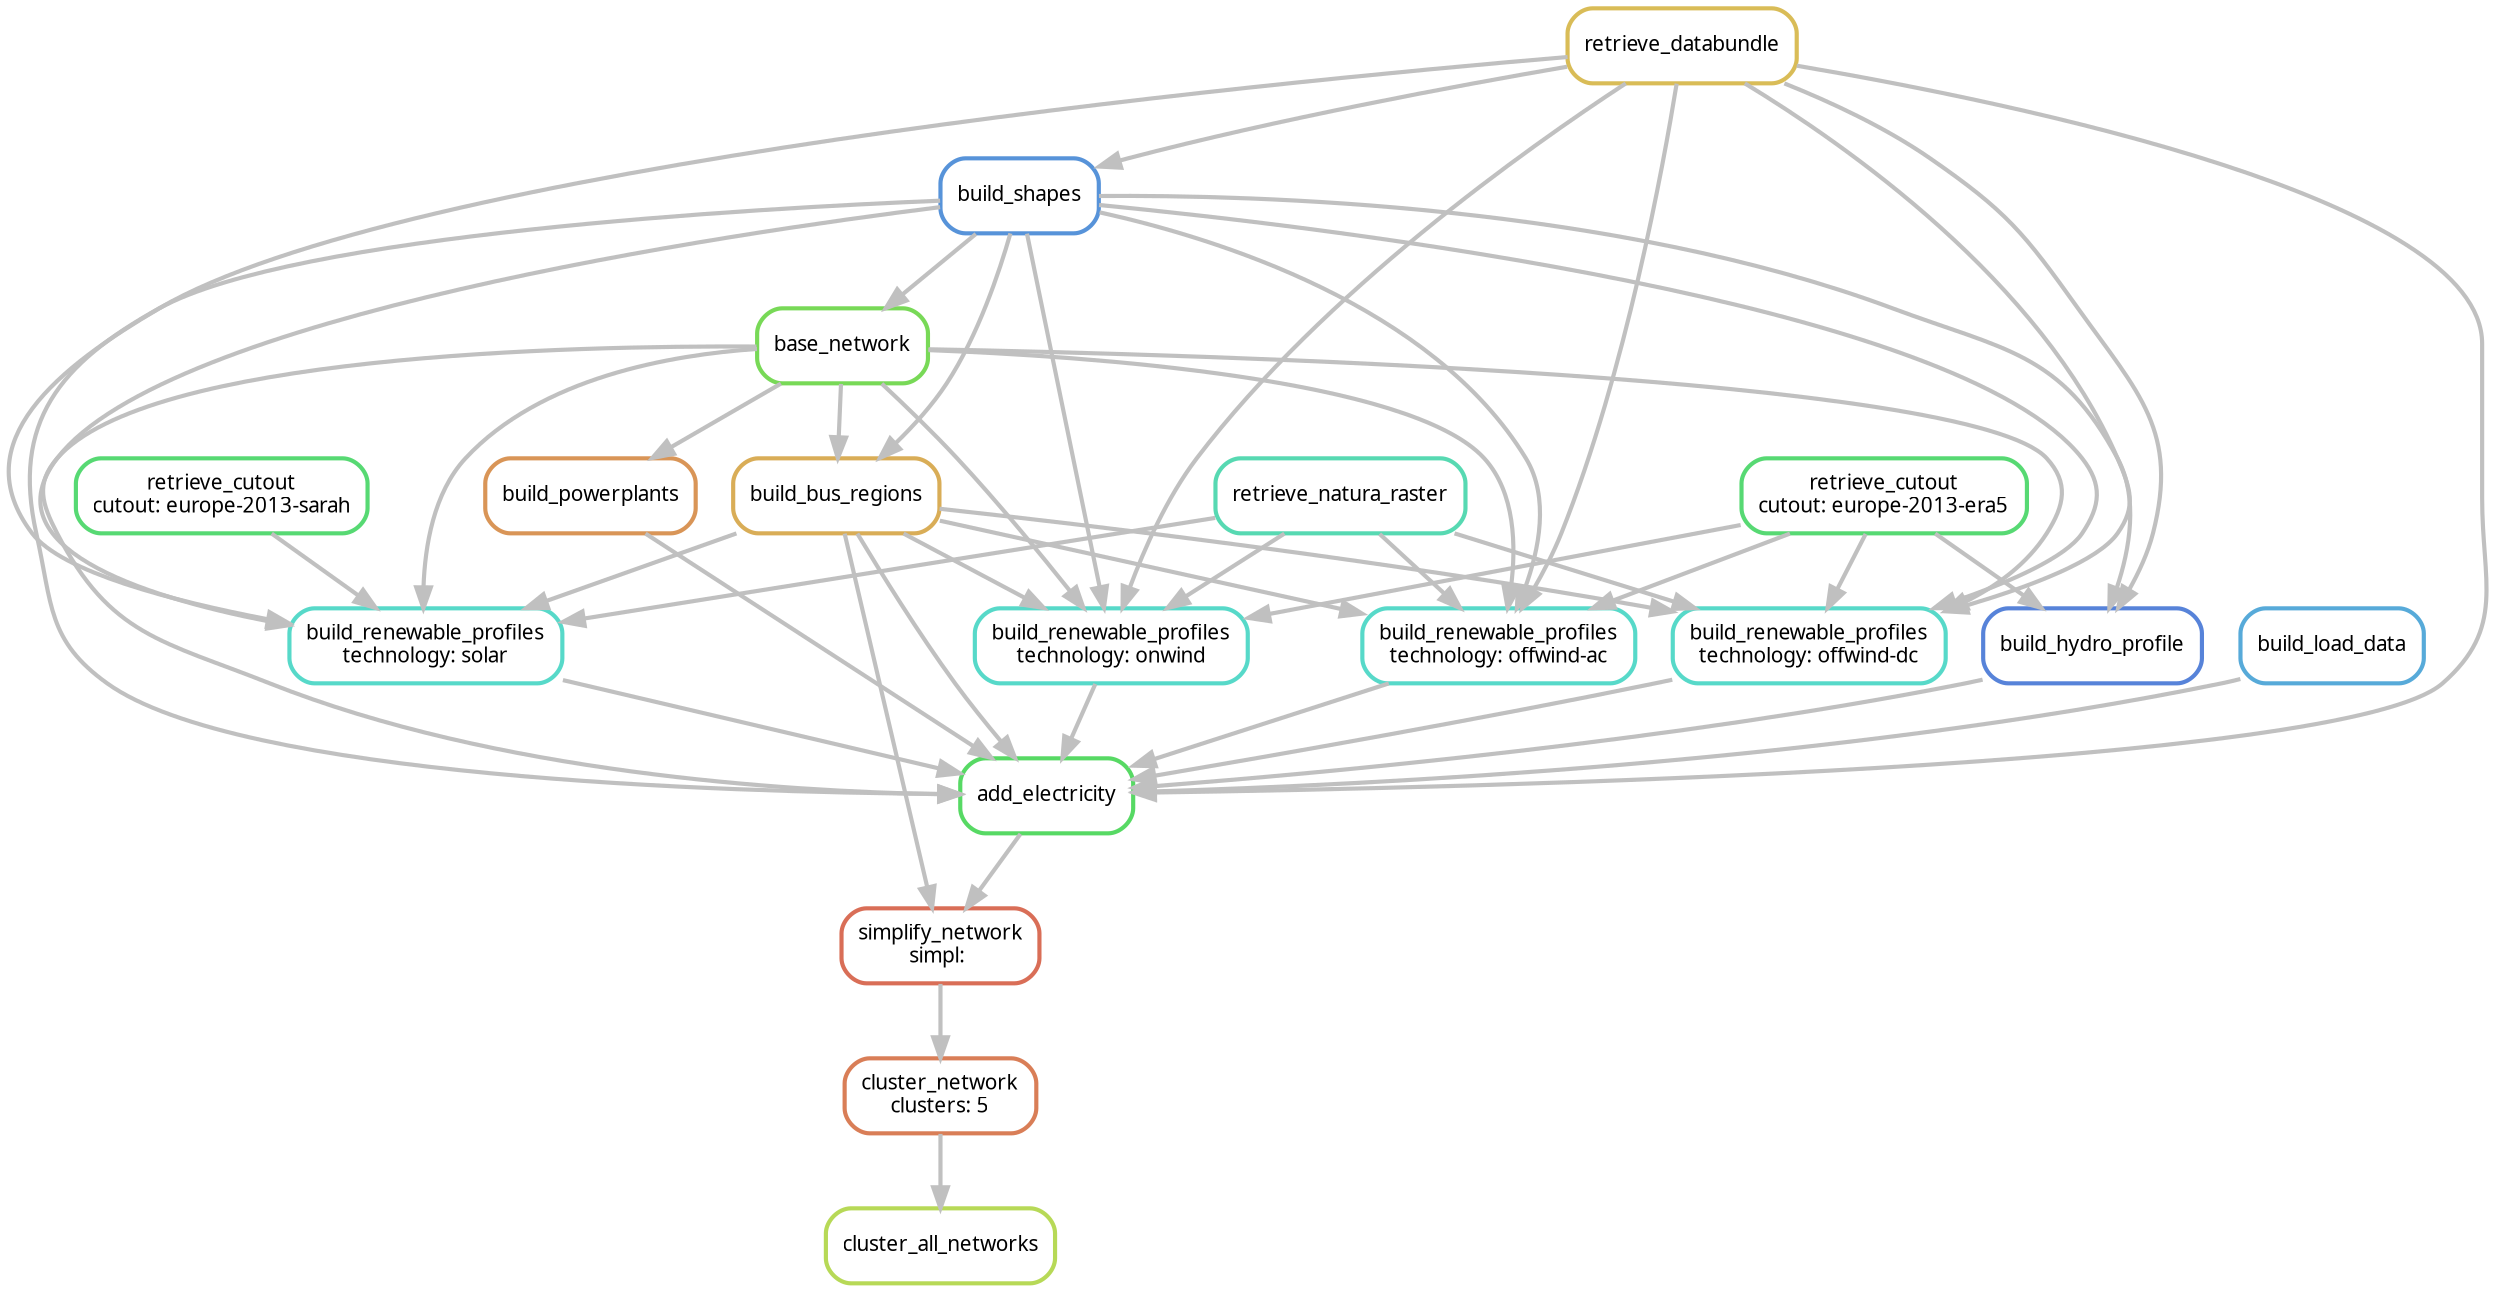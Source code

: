 digraph snakemake_dag {
    graph[bgcolor=white, margin=0];
    node[shape=box, style=rounded, fontname=sans,                 fontsize=10, penwidth=2];
    edge[penwidth=2, color=grey];
	0[label = "cluster_all_networks", color = "0.21 0.6 0.85", style="rounded"];
	1[label = "cluster_network\nclusters: 5", color = "0.05 0.6 0.85", style="rounded"];
	2[label = "simplify_network\nsimpl: ", color = "0.03 0.6 0.85", style="rounded"];
	3[label = "add_electricity", color = "0.35 0.6 0.85", style="rounded"];
	4[label = "base_network", color = "0.29 0.6 0.85", style="rounded"];
	5[label = "build_shapes", color = "0.59 0.6 0.85", style="rounded"];
	6[label = "retrieve_databundle", color = "0.13 0.6 0.85", style="rounded"];
	7[label = "build_bus_regions", color = "0.11 0.6 0.85", style="rounded"];
	8[label = "build_powerplants", color = "0.08 0.6 0.85", style="rounded"];
	9[label = "build_load_data", color = "0.56 0.6 0.85", style="rounded"];
	10[label = "build_renewable_profiles\ntechnology: onwind", color = "0.48 0.6 0.85", style="rounded"];
	11[label = "retrieve_natura_raster", color = "0.45 0.6 0.85", style="rounded"];
	12[label = "retrieve_cutout\ncutout: europe-2013-era5", color = "0.37 0.6 0.85", style="rounded"];
	13[label = "build_renewable_profiles\ntechnology: offwind-ac", color = "0.48 0.6 0.85", style="rounded"];
	14[label = "build_renewable_profiles\ntechnology: offwind-dc", color = "0.48 0.6 0.85", style="rounded"];
	15[label = "build_renewable_profiles\ntechnology: solar", color = "0.48 0.6 0.85", style="rounded"];
	16[label = "retrieve_cutout\ncutout: europe-2013-sarah", color = "0.37 0.6 0.85", style="rounded"];
	17[label = "build_hydro_profile", color = "0.61 0.6 0.85", style="rounded"];
	1 -> 0
	2 -> 1
	3 -> 2
	7 -> 2
	4 -> 3
	7 -> 3
	8 -> 3
	6 -> 3
	9 -> 3
	5 -> 3
	10 -> 3
	13 -> 3
	14 -> 3
	15 -> 3
	17 -> 3
	5 -> 4
	6 -> 5
	5 -> 7
	4 -> 7
	4 -> 8
	4 -> 10
	6 -> 10
	11 -> 10
	5 -> 10
	7 -> 10
	12 -> 10
	4 -> 13
	6 -> 13
	11 -> 13
	5 -> 13
	7 -> 13
	12 -> 13
	4 -> 14
	6 -> 14
	11 -> 14
	5 -> 14
	7 -> 14
	12 -> 14
	4 -> 15
	6 -> 15
	11 -> 15
	5 -> 15
	7 -> 15
	16 -> 15
	5 -> 17
	6 -> 17
	12 -> 17
}            
